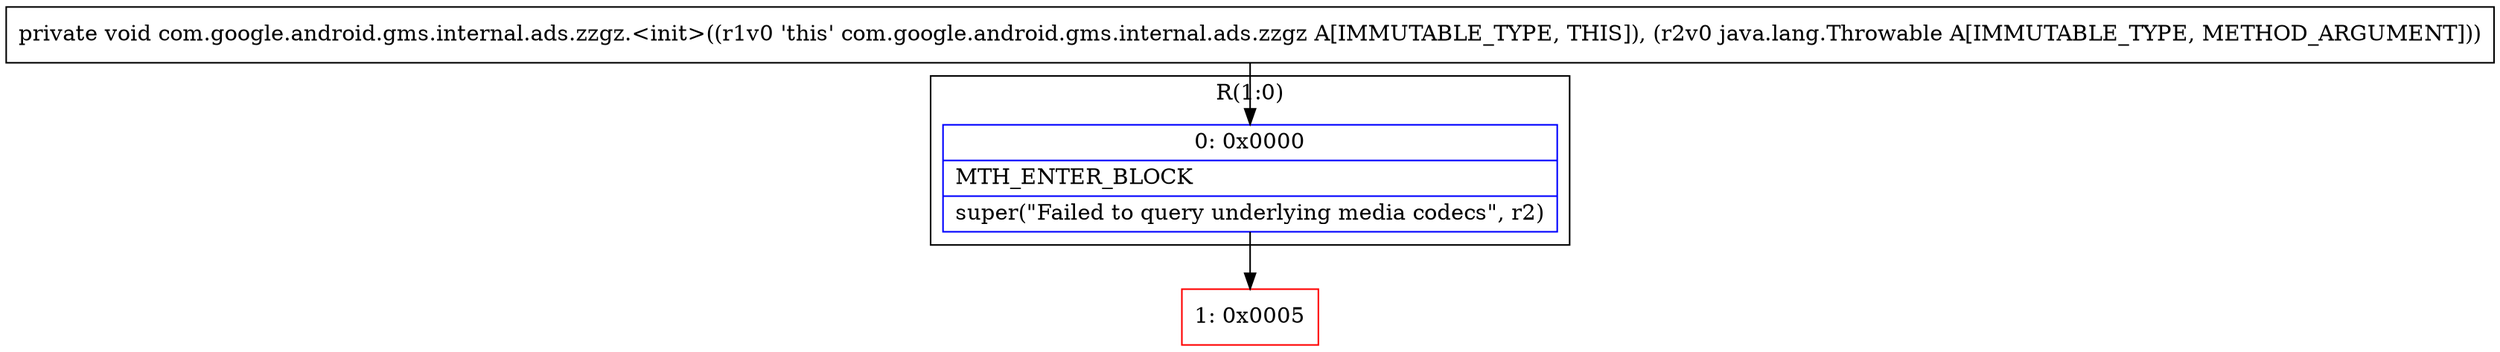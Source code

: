 digraph "CFG forcom.google.android.gms.internal.ads.zzgz.\<init\>(Ljava\/lang\/Throwable;)V" {
subgraph cluster_Region_1460364397 {
label = "R(1:0)";
node [shape=record,color=blue];
Node_0 [shape=record,label="{0\:\ 0x0000|MTH_ENTER_BLOCK\l|super(\"Failed to query underlying media codecs\", r2)\l}"];
}
Node_1 [shape=record,color=red,label="{1\:\ 0x0005}"];
MethodNode[shape=record,label="{private void com.google.android.gms.internal.ads.zzgz.\<init\>((r1v0 'this' com.google.android.gms.internal.ads.zzgz A[IMMUTABLE_TYPE, THIS]), (r2v0 java.lang.Throwable A[IMMUTABLE_TYPE, METHOD_ARGUMENT])) }"];
MethodNode -> Node_0;
Node_0 -> Node_1;
}

